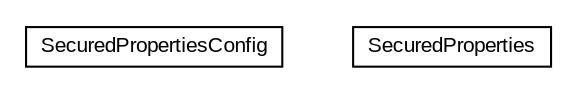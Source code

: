 #!/usr/local/bin/dot
#
# Class diagram 
# Generated by UMLGraph version R5_6-24-gf6e263 (http://www.umlgraph.org/)
#

digraph G {
	edge [fontname="arial",fontsize=10,labelfontname="arial",labelfontsize=10];
	node [fontname="arial",fontsize=10,shape=plaintext];
	nodesep=0.25;
	ranksep=0.5;
	// net.brabenetz.lib.securedproperties.SecuredPropertiesConfig
	c45 [label=<<table title="net.brabenetz.lib.securedproperties.SecuredPropertiesConfig" border="0" cellborder="1" cellspacing="0" cellpadding="2" port="p" href="./SecuredPropertiesConfig.html">
		<tr><td><table border="0" cellspacing="0" cellpadding="1">
<tr><td align="center" balign="center"> SecuredPropertiesConfig </td></tr>
		</table></td></tr>
		</table>>, URL="./SecuredPropertiesConfig.html", fontname="arial", fontcolor="black", fontsize=10.0];
	// net.brabenetz.lib.securedproperties.SecuredProperties
	c46 [label=<<table title="net.brabenetz.lib.securedproperties.SecuredProperties" border="0" cellborder="1" cellspacing="0" cellpadding="2" port="p" href="./SecuredProperties.html">
		<tr><td><table border="0" cellspacing="0" cellpadding="1">
<tr><td align="center" balign="center"> SecuredProperties </td></tr>
		</table></td></tr>
		</table>>, URL="./SecuredProperties.html", fontname="arial", fontcolor="black", fontsize=10.0];
}

